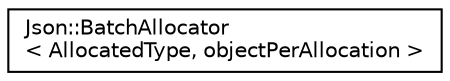 digraph "Graphical Class Hierarchy"
{
  edge [fontname="Helvetica",fontsize="10",labelfontname="Helvetica",labelfontsize="10"];
  node [fontname="Helvetica",fontsize="10",shape=record];
  rankdir="LR";
  Node1 [label="Json::BatchAllocator\l\< AllocatedType, objectPerAllocation \>",height=0.2,width=0.4,color="black", fillcolor="white", style="filled",URL="$class_json_1_1_batch_allocator.html"];
}
